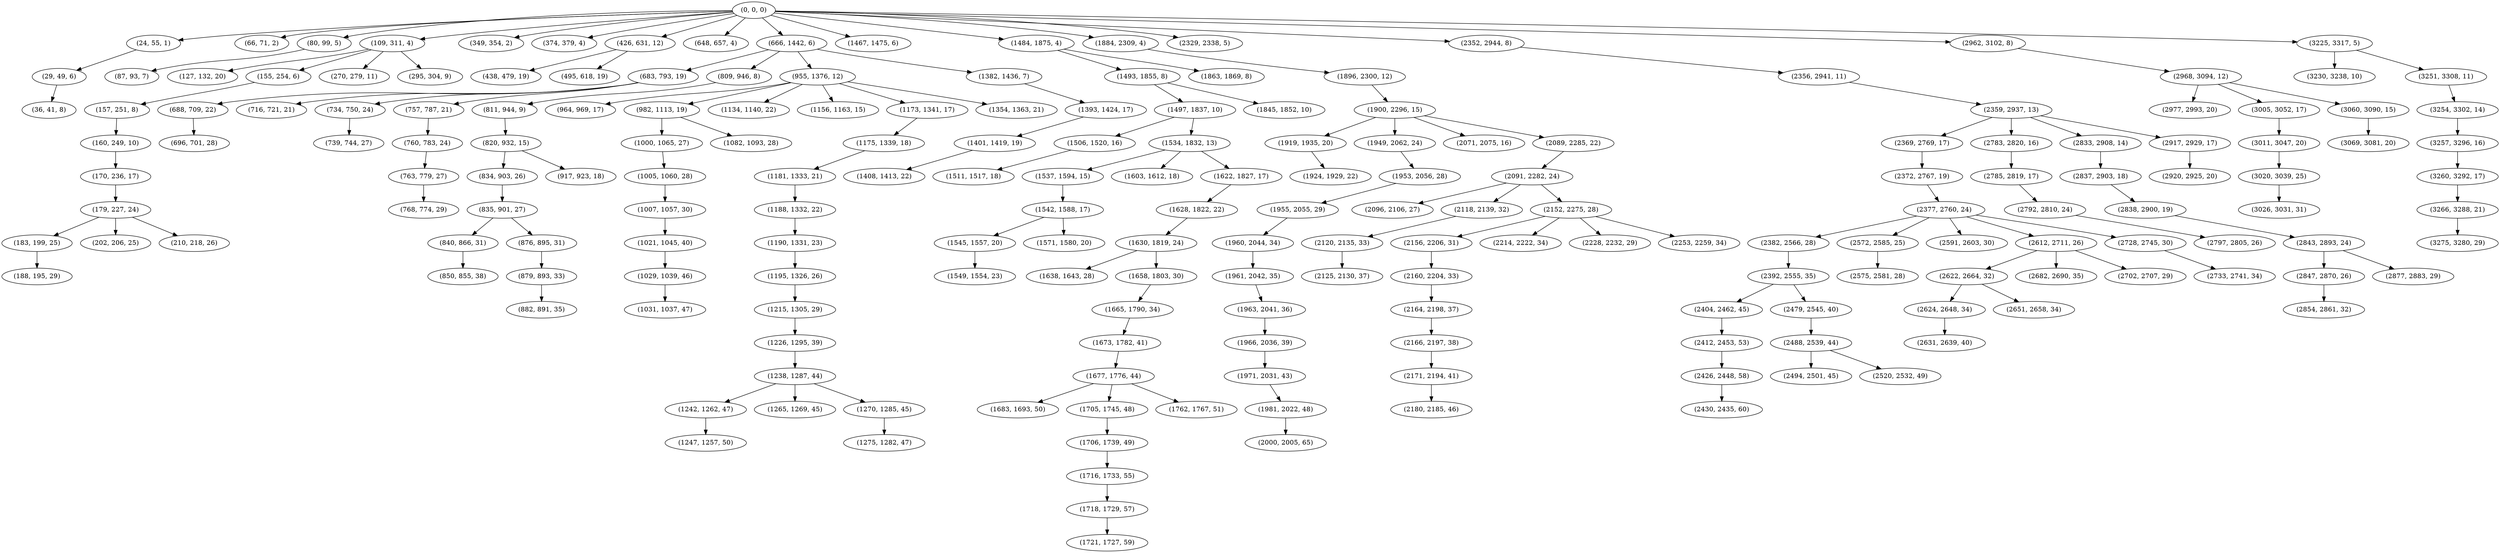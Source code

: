 digraph tree {
    "(0, 0, 0)";
    "(24, 55, 1)";
    "(29, 49, 6)";
    "(36, 41, 8)";
    "(66, 71, 2)";
    "(80, 99, 5)";
    "(87, 93, 7)";
    "(109, 311, 4)";
    "(127, 132, 20)";
    "(155, 254, 6)";
    "(157, 251, 8)";
    "(160, 249, 10)";
    "(170, 236, 17)";
    "(179, 227, 24)";
    "(183, 199, 25)";
    "(188, 195, 29)";
    "(202, 206, 25)";
    "(210, 218, 26)";
    "(270, 279, 11)";
    "(295, 304, 9)";
    "(349, 354, 2)";
    "(374, 379, 4)";
    "(426, 631, 12)";
    "(438, 479, 19)";
    "(495, 618, 19)";
    "(648, 657, 4)";
    "(666, 1442, 6)";
    "(683, 793, 19)";
    "(688, 709, 22)";
    "(696, 701, 28)";
    "(716, 721, 21)";
    "(734, 750, 24)";
    "(739, 744, 27)";
    "(757, 787, 21)";
    "(760, 783, 24)";
    "(763, 779, 27)";
    "(768, 774, 29)";
    "(809, 946, 8)";
    "(811, 944, 9)";
    "(820, 932, 15)";
    "(834, 903, 26)";
    "(835, 901, 27)";
    "(840, 866, 31)";
    "(850, 855, 38)";
    "(876, 895, 31)";
    "(879, 893, 33)";
    "(882, 891, 35)";
    "(917, 923, 18)";
    "(955, 1376, 12)";
    "(964, 969, 17)";
    "(982, 1113, 19)";
    "(1000, 1065, 27)";
    "(1005, 1060, 28)";
    "(1007, 1057, 30)";
    "(1021, 1045, 40)";
    "(1029, 1039, 46)";
    "(1031, 1037, 47)";
    "(1082, 1093, 28)";
    "(1134, 1140, 22)";
    "(1156, 1163, 15)";
    "(1173, 1341, 17)";
    "(1175, 1339, 18)";
    "(1181, 1333, 21)";
    "(1188, 1332, 22)";
    "(1190, 1331, 23)";
    "(1195, 1326, 26)";
    "(1215, 1305, 29)";
    "(1226, 1295, 39)";
    "(1238, 1287, 44)";
    "(1242, 1262, 47)";
    "(1247, 1257, 50)";
    "(1265, 1269, 45)";
    "(1270, 1285, 45)";
    "(1275, 1282, 47)";
    "(1354, 1363, 21)";
    "(1382, 1436, 7)";
    "(1393, 1424, 17)";
    "(1401, 1419, 19)";
    "(1408, 1413, 22)";
    "(1467, 1475, 6)";
    "(1484, 1875, 4)";
    "(1493, 1855, 8)";
    "(1497, 1837, 10)";
    "(1506, 1520, 16)";
    "(1511, 1517, 18)";
    "(1534, 1832, 13)";
    "(1537, 1594, 15)";
    "(1542, 1588, 17)";
    "(1545, 1557, 20)";
    "(1549, 1554, 23)";
    "(1571, 1580, 20)";
    "(1603, 1612, 18)";
    "(1622, 1827, 17)";
    "(1628, 1822, 22)";
    "(1630, 1819, 24)";
    "(1638, 1643, 28)";
    "(1658, 1803, 30)";
    "(1665, 1790, 34)";
    "(1673, 1782, 41)";
    "(1677, 1776, 44)";
    "(1683, 1693, 50)";
    "(1705, 1745, 48)";
    "(1706, 1739, 49)";
    "(1716, 1733, 55)";
    "(1718, 1729, 57)";
    "(1721, 1727, 59)";
    "(1762, 1767, 51)";
    "(1845, 1852, 10)";
    "(1863, 1869, 8)";
    "(1884, 2309, 4)";
    "(1896, 2300, 12)";
    "(1900, 2296, 15)";
    "(1919, 1935, 20)";
    "(1924, 1929, 22)";
    "(1949, 2062, 24)";
    "(1953, 2056, 28)";
    "(1955, 2055, 29)";
    "(1960, 2044, 34)";
    "(1961, 2042, 35)";
    "(1963, 2041, 36)";
    "(1966, 2036, 39)";
    "(1971, 2031, 43)";
    "(1981, 2022, 48)";
    "(2000, 2005, 65)";
    "(2071, 2075, 16)";
    "(2089, 2285, 22)";
    "(2091, 2282, 24)";
    "(2096, 2106, 27)";
    "(2118, 2139, 32)";
    "(2120, 2135, 33)";
    "(2125, 2130, 37)";
    "(2152, 2275, 28)";
    "(2156, 2206, 31)";
    "(2160, 2204, 33)";
    "(2164, 2198, 37)";
    "(2166, 2197, 38)";
    "(2171, 2194, 41)";
    "(2180, 2185, 46)";
    "(2214, 2222, 34)";
    "(2228, 2232, 29)";
    "(2253, 2259, 34)";
    "(2329, 2338, 5)";
    "(2352, 2944, 8)";
    "(2356, 2941, 11)";
    "(2359, 2937, 13)";
    "(2369, 2769, 17)";
    "(2372, 2767, 19)";
    "(2377, 2760, 24)";
    "(2382, 2566, 28)";
    "(2392, 2555, 35)";
    "(2404, 2462, 45)";
    "(2412, 2453, 53)";
    "(2426, 2448, 58)";
    "(2430, 2435, 60)";
    "(2479, 2545, 40)";
    "(2488, 2539, 44)";
    "(2494, 2501, 45)";
    "(2520, 2532, 49)";
    "(2572, 2585, 25)";
    "(2575, 2581, 28)";
    "(2591, 2603, 30)";
    "(2612, 2711, 26)";
    "(2622, 2664, 32)";
    "(2624, 2648, 34)";
    "(2631, 2639, 40)";
    "(2651, 2658, 34)";
    "(2682, 2690, 35)";
    "(2702, 2707, 29)";
    "(2728, 2745, 30)";
    "(2733, 2741, 34)";
    "(2783, 2820, 16)";
    "(2785, 2819, 17)";
    "(2792, 2810, 24)";
    "(2797, 2805, 26)";
    "(2833, 2908, 14)";
    "(2837, 2903, 18)";
    "(2838, 2900, 19)";
    "(2843, 2893, 24)";
    "(2847, 2870, 26)";
    "(2854, 2861, 32)";
    "(2877, 2883, 29)";
    "(2917, 2929, 17)";
    "(2920, 2925, 20)";
    "(2962, 3102, 8)";
    "(2968, 3094, 12)";
    "(2977, 2993, 20)";
    "(3005, 3052, 17)";
    "(3011, 3047, 20)";
    "(3020, 3039, 25)";
    "(3026, 3031, 31)";
    "(3060, 3090, 15)";
    "(3069, 3081, 20)";
    "(3225, 3317, 5)";
    "(3230, 3238, 10)";
    "(3251, 3308, 11)";
    "(3254, 3302, 14)";
    "(3257, 3296, 16)";
    "(3260, 3292, 17)";
    "(3266, 3288, 21)";
    "(3275, 3280, 29)";
    "(0, 0, 0)" -> "(24, 55, 1)";
    "(0, 0, 0)" -> "(66, 71, 2)";
    "(0, 0, 0)" -> "(80, 99, 5)";
    "(0, 0, 0)" -> "(109, 311, 4)";
    "(0, 0, 0)" -> "(349, 354, 2)";
    "(0, 0, 0)" -> "(374, 379, 4)";
    "(0, 0, 0)" -> "(426, 631, 12)";
    "(0, 0, 0)" -> "(648, 657, 4)";
    "(0, 0, 0)" -> "(666, 1442, 6)";
    "(0, 0, 0)" -> "(1467, 1475, 6)";
    "(0, 0, 0)" -> "(1484, 1875, 4)";
    "(0, 0, 0)" -> "(1884, 2309, 4)";
    "(0, 0, 0)" -> "(2329, 2338, 5)";
    "(0, 0, 0)" -> "(2352, 2944, 8)";
    "(0, 0, 0)" -> "(2962, 3102, 8)";
    "(0, 0, 0)" -> "(3225, 3317, 5)";
    "(24, 55, 1)" -> "(29, 49, 6)";
    "(29, 49, 6)" -> "(36, 41, 8)";
    "(80, 99, 5)" -> "(87, 93, 7)";
    "(109, 311, 4)" -> "(127, 132, 20)";
    "(109, 311, 4)" -> "(155, 254, 6)";
    "(109, 311, 4)" -> "(270, 279, 11)";
    "(109, 311, 4)" -> "(295, 304, 9)";
    "(155, 254, 6)" -> "(157, 251, 8)";
    "(157, 251, 8)" -> "(160, 249, 10)";
    "(160, 249, 10)" -> "(170, 236, 17)";
    "(170, 236, 17)" -> "(179, 227, 24)";
    "(179, 227, 24)" -> "(183, 199, 25)";
    "(179, 227, 24)" -> "(202, 206, 25)";
    "(179, 227, 24)" -> "(210, 218, 26)";
    "(183, 199, 25)" -> "(188, 195, 29)";
    "(426, 631, 12)" -> "(438, 479, 19)";
    "(426, 631, 12)" -> "(495, 618, 19)";
    "(666, 1442, 6)" -> "(683, 793, 19)";
    "(666, 1442, 6)" -> "(809, 946, 8)";
    "(666, 1442, 6)" -> "(955, 1376, 12)";
    "(666, 1442, 6)" -> "(1382, 1436, 7)";
    "(683, 793, 19)" -> "(688, 709, 22)";
    "(683, 793, 19)" -> "(716, 721, 21)";
    "(683, 793, 19)" -> "(734, 750, 24)";
    "(683, 793, 19)" -> "(757, 787, 21)";
    "(688, 709, 22)" -> "(696, 701, 28)";
    "(734, 750, 24)" -> "(739, 744, 27)";
    "(757, 787, 21)" -> "(760, 783, 24)";
    "(760, 783, 24)" -> "(763, 779, 27)";
    "(763, 779, 27)" -> "(768, 774, 29)";
    "(809, 946, 8)" -> "(811, 944, 9)";
    "(811, 944, 9)" -> "(820, 932, 15)";
    "(820, 932, 15)" -> "(834, 903, 26)";
    "(820, 932, 15)" -> "(917, 923, 18)";
    "(834, 903, 26)" -> "(835, 901, 27)";
    "(835, 901, 27)" -> "(840, 866, 31)";
    "(835, 901, 27)" -> "(876, 895, 31)";
    "(840, 866, 31)" -> "(850, 855, 38)";
    "(876, 895, 31)" -> "(879, 893, 33)";
    "(879, 893, 33)" -> "(882, 891, 35)";
    "(955, 1376, 12)" -> "(964, 969, 17)";
    "(955, 1376, 12)" -> "(982, 1113, 19)";
    "(955, 1376, 12)" -> "(1134, 1140, 22)";
    "(955, 1376, 12)" -> "(1156, 1163, 15)";
    "(955, 1376, 12)" -> "(1173, 1341, 17)";
    "(955, 1376, 12)" -> "(1354, 1363, 21)";
    "(982, 1113, 19)" -> "(1000, 1065, 27)";
    "(982, 1113, 19)" -> "(1082, 1093, 28)";
    "(1000, 1065, 27)" -> "(1005, 1060, 28)";
    "(1005, 1060, 28)" -> "(1007, 1057, 30)";
    "(1007, 1057, 30)" -> "(1021, 1045, 40)";
    "(1021, 1045, 40)" -> "(1029, 1039, 46)";
    "(1029, 1039, 46)" -> "(1031, 1037, 47)";
    "(1173, 1341, 17)" -> "(1175, 1339, 18)";
    "(1175, 1339, 18)" -> "(1181, 1333, 21)";
    "(1181, 1333, 21)" -> "(1188, 1332, 22)";
    "(1188, 1332, 22)" -> "(1190, 1331, 23)";
    "(1190, 1331, 23)" -> "(1195, 1326, 26)";
    "(1195, 1326, 26)" -> "(1215, 1305, 29)";
    "(1215, 1305, 29)" -> "(1226, 1295, 39)";
    "(1226, 1295, 39)" -> "(1238, 1287, 44)";
    "(1238, 1287, 44)" -> "(1242, 1262, 47)";
    "(1238, 1287, 44)" -> "(1265, 1269, 45)";
    "(1238, 1287, 44)" -> "(1270, 1285, 45)";
    "(1242, 1262, 47)" -> "(1247, 1257, 50)";
    "(1270, 1285, 45)" -> "(1275, 1282, 47)";
    "(1382, 1436, 7)" -> "(1393, 1424, 17)";
    "(1393, 1424, 17)" -> "(1401, 1419, 19)";
    "(1401, 1419, 19)" -> "(1408, 1413, 22)";
    "(1484, 1875, 4)" -> "(1493, 1855, 8)";
    "(1484, 1875, 4)" -> "(1863, 1869, 8)";
    "(1493, 1855, 8)" -> "(1497, 1837, 10)";
    "(1493, 1855, 8)" -> "(1845, 1852, 10)";
    "(1497, 1837, 10)" -> "(1506, 1520, 16)";
    "(1497, 1837, 10)" -> "(1534, 1832, 13)";
    "(1506, 1520, 16)" -> "(1511, 1517, 18)";
    "(1534, 1832, 13)" -> "(1537, 1594, 15)";
    "(1534, 1832, 13)" -> "(1603, 1612, 18)";
    "(1534, 1832, 13)" -> "(1622, 1827, 17)";
    "(1537, 1594, 15)" -> "(1542, 1588, 17)";
    "(1542, 1588, 17)" -> "(1545, 1557, 20)";
    "(1542, 1588, 17)" -> "(1571, 1580, 20)";
    "(1545, 1557, 20)" -> "(1549, 1554, 23)";
    "(1622, 1827, 17)" -> "(1628, 1822, 22)";
    "(1628, 1822, 22)" -> "(1630, 1819, 24)";
    "(1630, 1819, 24)" -> "(1638, 1643, 28)";
    "(1630, 1819, 24)" -> "(1658, 1803, 30)";
    "(1658, 1803, 30)" -> "(1665, 1790, 34)";
    "(1665, 1790, 34)" -> "(1673, 1782, 41)";
    "(1673, 1782, 41)" -> "(1677, 1776, 44)";
    "(1677, 1776, 44)" -> "(1683, 1693, 50)";
    "(1677, 1776, 44)" -> "(1705, 1745, 48)";
    "(1677, 1776, 44)" -> "(1762, 1767, 51)";
    "(1705, 1745, 48)" -> "(1706, 1739, 49)";
    "(1706, 1739, 49)" -> "(1716, 1733, 55)";
    "(1716, 1733, 55)" -> "(1718, 1729, 57)";
    "(1718, 1729, 57)" -> "(1721, 1727, 59)";
    "(1884, 2309, 4)" -> "(1896, 2300, 12)";
    "(1896, 2300, 12)" -> "(1900, 2296, 15)";
    "(1900, 2296, 15)" -> "(1919, 1935, 20)";
    "(1900, 2296, 15)" -> "(1949, 2062, 24)";
    "(1900, 2296, 15)" -> "(2071, 2075, 16)";
    "(1900, 2296, 15)" -> "(2089, 2285, 22)";
    "(1919, 1935, 20)" -> "(1924, 1929, 22)";
    "(1949, 2062, 24)" -> "(1953, 2056, 28)";
    "(1953, 2056, 28)" -> "(1955, 2055, 29)";
    "(1955, 2055, 29)" -> "(1960, 2044, 34)";
    "(1960, 2044, 34)" -> "(1961, 2042, 35)";
    "(1961, 2042, 35)" -> "(1963, 2041, 36)";
    "(1963, 2041, 36)" -> "(1966, 2036, 39)";
    "(1966, 2036, 39)" -> "(1971, 2031, 43)";
    "(1971, 2031, 43)" -> "(1981, 2022, 48)";
    "(1981, 2022, 48)" -> "(2000, 2005, 65)";
    "(2089, 2285, 22)" -> "(2091, 2282, 24)";
    "(2091, 2282, 24)" -> "(2096, 2106, 27)";
    "(2091, 2282, 24)" -> "(2118, 2139, 32)";
    "(2091, 2282, 24)" -> "(2152, 2275, 28)";
    "(2118, 2139, 32)" -> "(2120, 2135, 33)";
    "(2120, 2135, 33)" -> "(2125, 2130, 37)";
    "(2152, 2275, 28)" -> "(2156, 2206, 31)";
    "(2152, 2275, 28)" -> "(2214, 2222, 34)";
    "(2152, 2275, 28)" -> "(2228, 2232, 29)";
    "(2152, 2275, 28)" -> "(2253, 2259, 34)";
    "(2156, 2206, 31)" -> "(2160, 2204, 33)";
    "(2160, 2204, 33)" -> "(2164, 2198, 37)";
    "(2164, 2198, 37)" -> "(2166, 2197, 38)";
    "(2166, 2197, 38)" -> "(2171, 2194, 41)";
    "(2171, 2194, 41)" -> "(2180, 2185, 46)";
    "(2352, 2944, 8)" -> "(2356, 2941, 11)";
    "(2356, 2941, 11)" -> "(2359, 2937, 13)";
    "(2359, 2937, 13)" -> "(2369, 2769, 17)";
    "(2359, 2937, 13)" -> "(2783, 2820, 16)";
    "(2359, 2937, 13)" -> "(2833, 2908, 14)";
    "(2359, 2937, 13)" -> "(2917, 2929, 17)";
    "(2369, 2769, 17)" -> "(2372, 2767, 19)";
    "(2372, 2767, 19)" -> "(2377, 2760, 24)";
    "(2377, 2760, 24)" -> "(2382, 2566, 28)";
    "(2377, 2760, 24)" -> "(2572, 2585, 25)";
    "(2377, 2760, 24)" -> "(2591, 2603, 30)";
    "(2377, 2760, 24)" -> "(2612, 2711, 26)";
    "(2377, 2760, 24)" -> "(2728, 2745, 30)";
    "(2382, 2566, 28)" -> "(2392, 2555, 35)";
    "(2392, 2555, 35)" -> "(2404, 2462, 45)";
    "(2392, 2555, 35)" -> "(2479, 2545, 40)";
    "(2404, 2462, 45)" -> "(2412, 2453, 53)";
    "(2412, 2453, 53)" -> "(2426, 2448, 58)";
    "(2426, 2448, 58)" -> "(2430, 2435, 60)";
    "(2479, 2545, 40)" -> "(2488, 2539, 44)";
    "(2488, 2539, 44)" -> "(2494, 2501, 45)";
    "(2488, 2539, 44)" -> "(2520, 2532, 49)";
    "(2572, 2585, 25)" -> "(2575, 2581, 28)";
    "(2612, 2711, 26)" -> "(2622, 2664, 32)";
    "(2612, 2711, 26)" -> "(2682, 2690, 35)";
    "(2612, 2711, 26)" -> "(2702, 2707, 29)";
    "(2622, 2664, 32)" -> "(2624, 2648, 34)";
    "(2622, 2664, 32)" -> "(2651, 2658, 34)";
    "(2624, 2648, 34)" -> "(2631, 2639, 40)";
    "(2728, 2745, 30)" -> "(2733, 2741, 34)";
    "(2783, 2820, 16)" -> "(2785, 2819, 17)";
    "(2785, 2819, 17)" -> "(2792, 2810, 24)";
    "(2792, 2810, 24)" -> "(2797, 2805, 26)";
    "(2833, 2908, 14)" -> "(2837, 2903, 18)";
    "(2837, 2903, 18)" -> "(2838, 2900, 19)";
    "(2838, 2900, 19)" -> "(2843, 2893, 24)";
    "(2843, 2893, 24)" -> "(2847, 2870, 26)";
    "(2843, 2893, 24)" -> "(2877, 2883, 29)";
    "(2847, 2870, 26)" -> "(2854, 2861, 32)";
    "(2917, 2929, 17)" -> "(2920, 2925, 20)";
    "(2962, 3102, 8)" -> "(2968, 3094, 12)";
    "(2968, 3094, 12)" -> "(2977, 2993, 20)";
    "(2968, 3094, 12)" -> "(3005, 3052, 17)";
    "(2968, 3094, 12)" -> "(3060, 3090, 15)";
    "(3005, 3052, 17)" -> "(3011, 3047, 20)";
    "(3011, 3047, 20)" -> "(3020, 3039, 25)";
    "(3020, 3039, 25)" -> "(3026, 3031, 31)";
    "(3060, 3090, 15)" -> "(3069, 3081, 20)";
    "(3225, 3317, 5)" -> "(3230, 3238, 10)";
    "(3225, 3317, 5)" -> "(3251, 3308, 11)";
    "(3251, 3308, 11)" -> "(3254, 3302, 14)";
    "(3254, 3302, 14)" -> "(3257, 3296, 16)";
    "(3257, 3296, 16)" -> "(3260, 3292, 17)";
    "(3260, 3292, 17)" -> "(3266, 3288, 21)";
    "(3266, 3288, 21)" -> "(3275, 3280, 29)";
}
